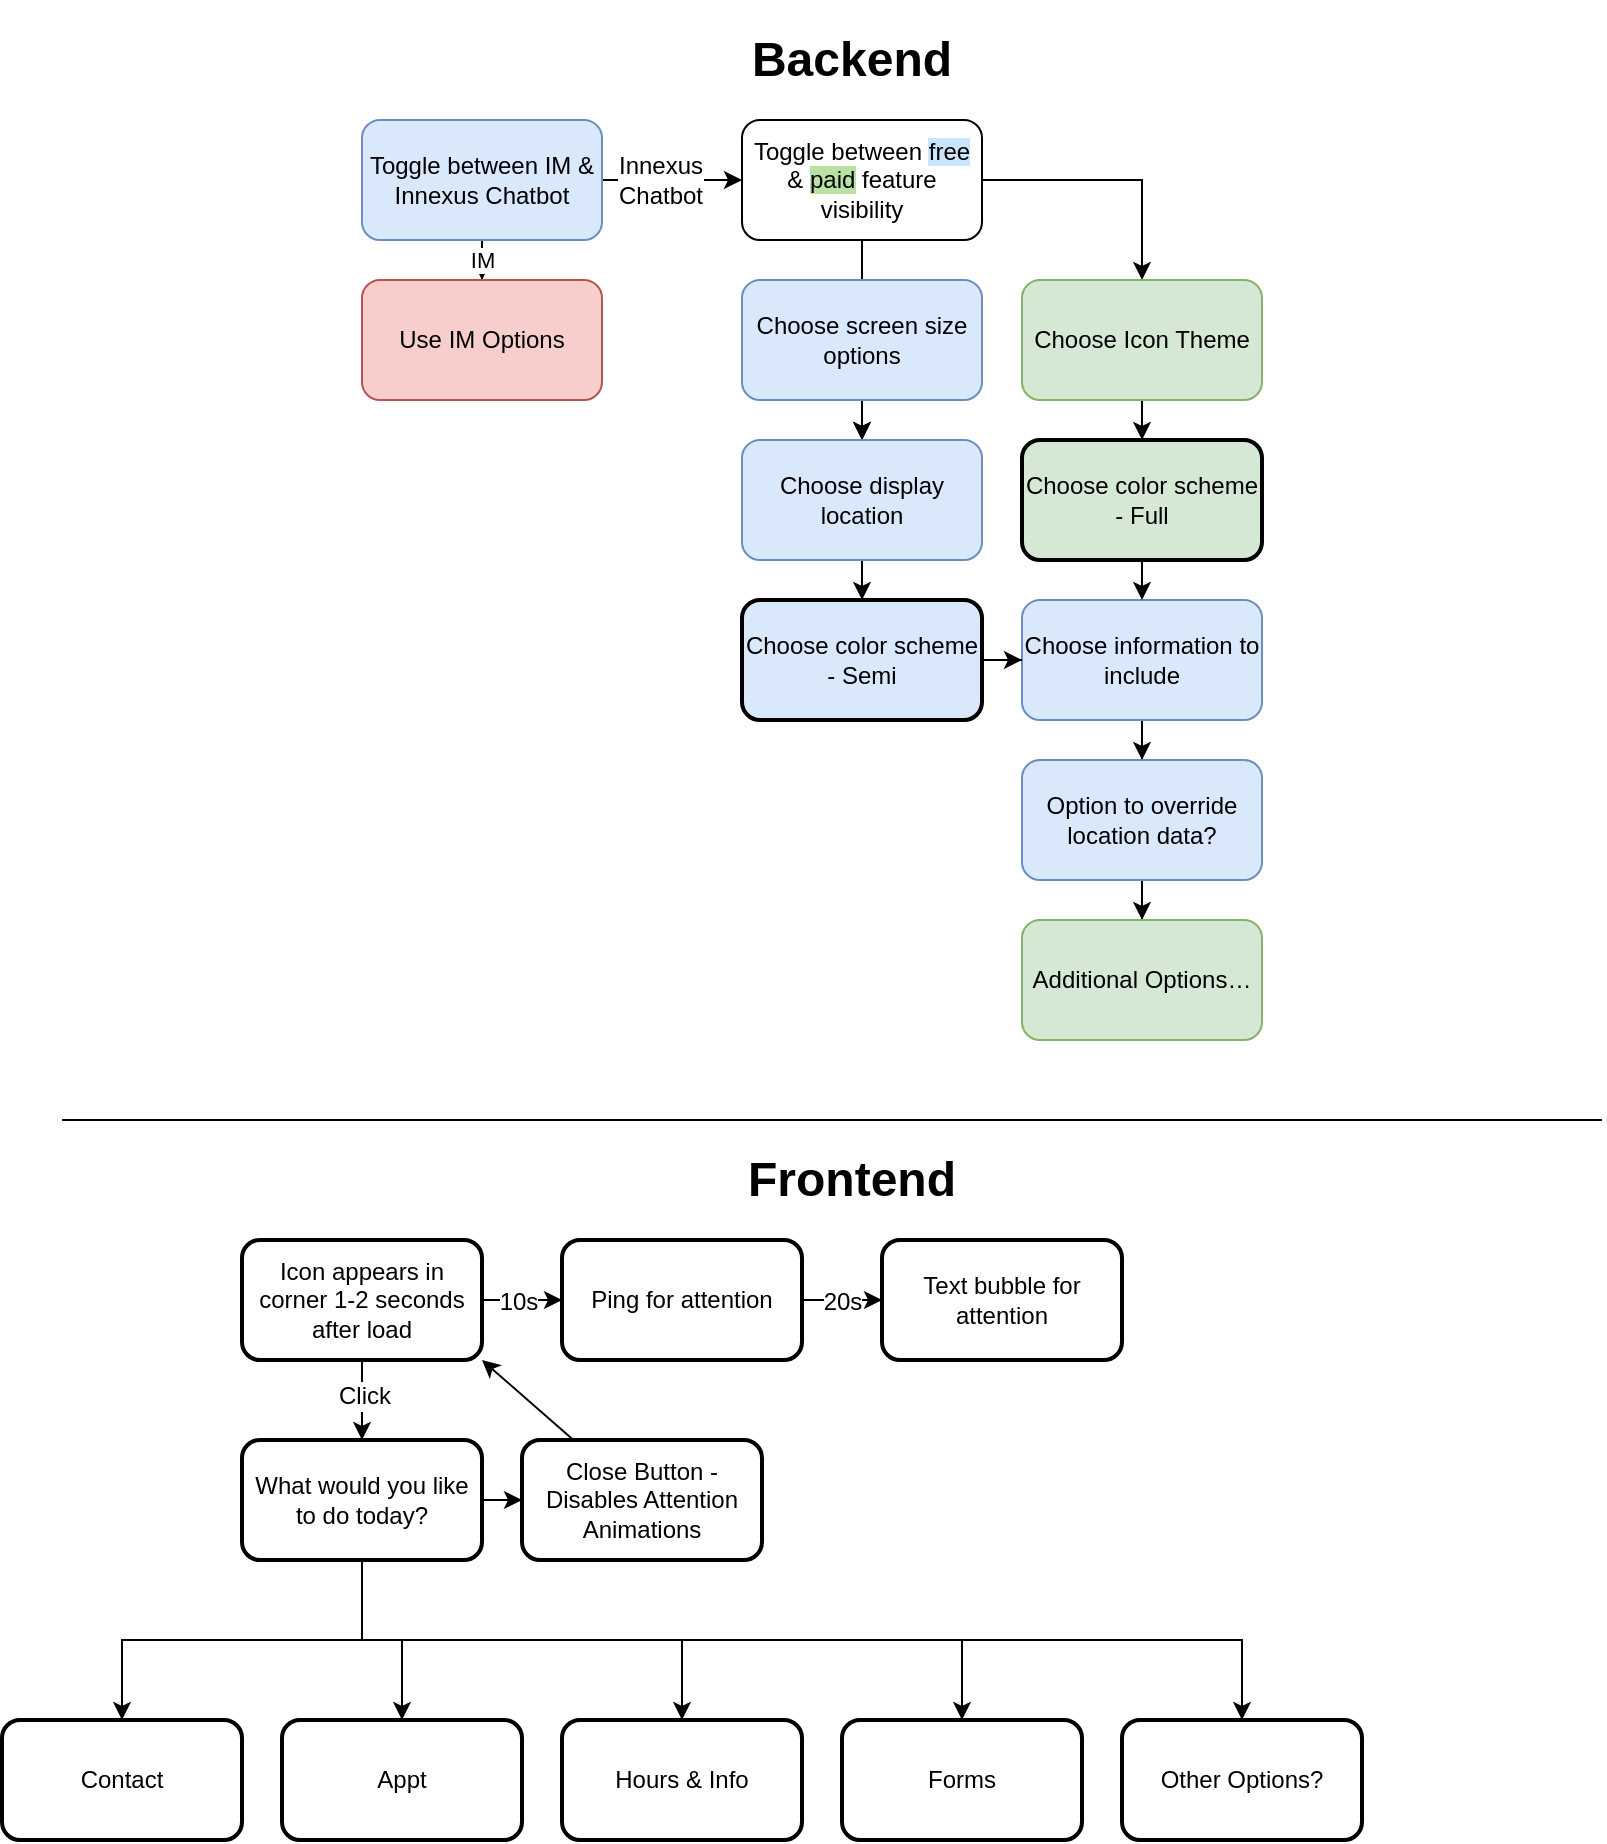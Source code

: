 <mxfile version="12.4.2" type="device" pages="1"><diagram id="rDeU2XvErjziWI5gBXWN" name="Page-1"><mxGraphModel dx="974" dy="750" grid="1" gridSize="10" guides="1" tooltips="1" connect="1" arrows="1" fold="1" page="1" pageScale="1" pageWidth="850" pageHeight="1100" math="0" shadow="0"><root><mxCell id="0"/><mxCell id="1" parent="0"/><mxCell id="k18vnh1BJ5BHjsn3ynCF-3" value="IM" style="edgeStyle=orthogonalEdgeStyle;rounded=0;orthogonalLoop=1;jettySize=auto;html=1;" edge="1" parent="1" source="k18vnh1BJ5BHjsn3ynCF-1" target="k18vnh1BJ5BHjsn3ynCF-2"><mxGeometry relative="1" as="geometry"/></mxCell><mxCell id="k18vnh1BJ5BHjsn3ynCF-5" value="" style="edgeStyle=orthogonalEdgeStyle;rounded=0;orthogonalLoop=1;jettySize=auto;html=1;" edge="1" parent="1" source="k18vnh1BJ5BHjsn3ynCF-1" target="k18vnh1BJ5BHjsn3ynCF-4"><mxGeometry relative="1" as="geometry"/></mxCell><mxCell id="k18vnh1BJ5BHjsn3ynCF-6" value="Innexus&lt;br&gt;Chatbot" style="text;html=1;align=center;verticalAlign=middle;resizable=0;points=[];;labelBackgroundColor=#ffffff;" vertex="1" connectable="0" parent="k18vnh1BJ5BHjsn3ynCF-5"><mxGeometry x="-0.175" relative="1" as="geometry"><mxPoint as="offset"/></mxGeometry></mxCell><mxCell id="k18vnh1BJ5BHjsn3ynCF-1" value="Toggle between IM &amp;amp; Innexus Chatbot" style="rounded=1;whiteSpace=wrap;html=1;fillColor=#dae8fc;strokeColor=#6c8ebf;" vertex="1" parent="1"><mxGeometry x="190" y="60" width="120" height="60" as="geometry"/></mxCell><mxCell id="k18vnh1BJ5BHjsn3ynCF-8" value="" style="edgeStyle=orthogonalEdgeStyle;rounded=0;orthogonalLoop=1;jettySize=auto;html=1;" edge="1" parent="1" source="k18vnh1BJ5BHjsn3ynCF-4" target="k18vnh1BJ5BHjsn3ynCF-7"><mxGeometry relative="1" as="geometry"/></mxCell><mxCell id="k18vnh1BJ5BHjsn3ynCF-9" value="" style="edgeStyle=orthogonalEdgeStyle;rounded=0;orthogonalLoop=1;jettySize=auto;html=1;" edge="1" parent="1" source="k18vnh1BJ5BHjsn3ynCF-4" target="k18vnh1BJ5BHjsn3ynCF-7"><mxGeometry relative="1" as="geometry"/></mxCell><mxCell id="k18vnh1BJ5BHjsn3ynCF-20" style="edgeStyle=orthogonalEdgeStyle;rounded=0;orthogonalLoop=1;jettySize=auto;html=1;" edge="1" parent="1" source="k18vnh1BJ5BHjsn3ynCF-4" target="k18vnh1BJ5BHjsn3ynCF-18"><mxGeometry relative="1" as="geometry"/></mxCell><mxCell id="k18vnh1BJ5BHjsn3ynCF-4" value="Toggle between &lt;span style=&quot;background-color: rgb(204 , 229 , 255)&quot;&gt;free&lt;/span&gt; &amp;amp; &lt;span style=&quot;background-color: rgb(185 , 224 , 165)&quot;&gt;paid&lt;/span&gt; feature visibility" style="rounded=1;whiteSpace=wrap;html=1;" vertex="1" parent="1"><mxGeometry x="380" y="60" width="120" height="60" as="geometry"/></mxCell><mxCell id="k18vnh1BJ5BHjsn3ynCF-21" style="edgeStyle=orthogonalEdgeStyle;rounded=0;orthogonalLoop=1;jettySize=auto;html=1;" edge="1" parent="1" source="k18vnh1BJ5BHjsn3ynCF-7" target="k18vnh1BJ5BHjsn3ynCF-19"><mxGeometry relative="1" as="geometry"/></mxCell><mxCell id="k18vnh1BJ5BHjsn3ynCF-7" value="Choose display location" style="rounded=1;whiteSpace=wrap;html=1;fillColor=#dae8fc;strokeColor=#6c8ebf;" vertex="1" parent="1"><mxGeometry x="380" y="220" width="120" height="60" as="geometry"/></mxCell><mxCell id="k18vnh1BJ5BHjsn3ynCF-16" value="" style="edgeStyle=orthogonalEdgeStyle;rounded=0;orthogonalLoop=1;jettySize=auto;html=1;" edge="1" parent="1" source="k18vnh1BJ5BHjsn3ynCF-13" target="k18vnh1BJ5BHjsn3ynCF-15"><mxGeometry relative="1" as="geometry"/></mxCell><mxCell id="k18vnh1BJ5BHjsn3ynCF-13" value="Choose information to include" style="rounded=1;whiteSpace=wrap;html=1;fillColor=#dae8fc;strokeColor=#6c8ebf;" vertex="1" parent="1"><mxGeometry x="520" y="300" width="120" height="60" as="geometry"/></mxCell><mxCell id="k18vnh1BJ5BHjsn3ynCF-33" value="" style="edgeStyle=orthogonalEdgeStyle;rounded=0;orthogonalLoop=1;jettySize=auto;html=1;" edge="1" parent="1" source="k18vnh1BJ5BHjsn3ynCF-15" target="k18vnh1BJ5BHjsn3ynCF-32"><mxGeometry relative="1" as="geometry"/></mxCell><mxCell id="k18vnh1BJ5BHjsn3ynCF-15" value="Option to override location data?" style="rounded=1;whiteSpace=wrap;html=1;fillColor=#dae8fc;strokeColor=#6c8ebf;" vertex="1" parent="1"><mxGeometry x="520" y="380" width="120" height="60" as="geometry"/></mxCell><mxCell id="k18vnh1BJ5BHjsn3ynCF-32" value="Additional Options…" style="rounded=1;whiteSpace=wrap;html=1;fillColor=#d5e8d4;strokeColor=#82b366;" vertex="1" parent="1"><mxGeometry x="520" y="460" width="120" height="60" as="geometry"/></mxCell><mxCell id="k18vnh1BJ5BHjsn3ynCF-2" value="Use IM Options" style="rounded=1;whiteSpace=wrap;html=1;fillColor=#f8cecc;strokeColor=#b85450;" vertex="1" parent="1"><mxGeometry x="190" y="140" width="120" height="60" as="geometry"/></mxCell><mxCell id="k18vnh1BJ5BHjsn3ynCF-10" value="Choose screen size options" style="rounded=1;whiteSpace=wrap;html=1;fillColor=#dae8fc;strokeColor=#6c8ebf;" vertex="1" parent="1"><mxGeometry x="380" y="140" width="120" height="60" as="geometry"/></mxCell><mxCell id="k18vnh1BJ5BHjsn3ynCF-23" style="edgeStyle=orthogonalEdgeStyle;rounded=0;orthogonalLoop=1;jettySize=auto;html=1;" edge="1" parent="1" source="k18vnh1BJ5BHjsn3ynCF-18" target="k18vnh1BJ5BHjsn3ynCF-22"><mxGeometry relative="1" as="geometry"/></mxCell><mxCell id="k18vnh1BJ5BHjsn3ynCF-18" value="Choose Icon Theme" style="rounded=1;whiteSpace=wrap;html=1;fillColor=#d5e8d4;strokeColor=#82b366;" vertex="1" parent="1"><mxGeometry x="520" y="140" width="120" height="60" as="geometry"/></mxCell><mxCell id="k18vnh1BJ5BHjsn3ynCF-31" style="edgeStyle=orthogonalEdgeStyle;rounded=0;orthogonalLoop=1;jettySize=auto;html=1;" edge="1" parent="1" source="k18vnh1BJ5BHjsn3ynCF-19" target="k18vnh1BJ5BHjsn3ynCF-13"><mxGeometry relative="1" as="geometry"/></mxCell><mxCell id="k18vnh1BJ5BHjsn3ynCF-19" value="Choose color scheme -&amp;nbsp;Semi" style="rounded=1;whiteSpace=wrap;html=1;fillColor=#dae8fc;strokeColor=#000000;strokeWidth=2;" vertex="1" parent="1"><mxGeometry x="380" y="300" width="120" height="60" as="geometry"/></mxCell><mxCell id="k18vnh1BJ5BHjsn3ynCF-27" style="edgeStyle=orthogonalEdgeStyle;rounded=0;orthogonalLoop=1;jettySize=auto;html=1;" edge="1" parent="1" source="k18vnh1BJ5BHjsn3ynCF-22" target="k18vnh1BJ5BHjsn3ynCF-13"><mxGeometry relative="1" as="geometry"><Array as="points"><mxPoint x="580" y="330"/><mxPoint x="520" y="330"/></Array></mxGeometry></mxCell><mxCell id="k18vnh1BJ5BHjsn3ynCF-22" value="Choose color scheme - Full" style="rounded=1;whiteSpace=wrap;html=1;fillColor=#d5e8d4;strokeColor=#000000;strokeWidth=2;" vertex="1" parent="1"><mxGeometry x="520" y="220" width="120" height="60" as="geometry"/></mxCell><mxCell id="k18vnh1BJ5BHjsn3ynCF-34" value="" style="endArrow=none;html=1;" edge="1" parent="1"><mxGeometry width="50" height="50" relative="1" as="geometry"><mxPoint x="40" y="560" as="sourcePoint"/><mxPoint x="810" y="560" as="targetPoint"/></mxGeometry></mxCell><mxCell id="k18vnh1BJ5BHjsn3ynCF-35" value="&lt;h1&gt;Backend&lt;/h1&gt;" style="text;html=1;strokeColor=none;fillColor=none;spacing=5;spacingTop=-20;whiteSpace=wrap;overflow=hidden;rounded=0;align=center;" vertex="1" parent="1"><mxGeometry x="340" y="10" width="190" height="30" as="geometry"/></mxCell><mxCell id="k18vnh1BJ5BHjsn3ynCF-36" value="&lt;h1&gt;Frontend&lt;/h1&gt;" style="text;html=1;strokeColor=none;fillColor=none;spacing=5;spacingTop=-20;whiteSpace=wrap;overflow=hidden;rounded=0;align=center;" vertex="1" parent="1"><mxGeometry x="340" y="570" width="190" height="30" as="geometry"/></mxCell><mxCell id="k18vnh1BJ5BHjsn3ynCF-39" value="" style="edgeStyle=orthogonalEdgeStyle;rounded=0;orthogonalLoop=1;jettySize=auto;html=1;" edge="1" parent="1" source="k18vnh1BJ5BHjsn3ynCF-37" target="k18vnh1BJ5BHjsn3ynCF-38"><mxGeometry relative="1" as="geometry"/></mxCell><mxCell id="k18vnh1BJ5BHjsn3ynCF-40" value="10s" style="text;html=1;align=center;verticalAlign=middle;resizable=0;points=[];;labelBackgroundColor=#ffffff;" vertex="1" connectable="0" parent="k18vnh1BJ5BHjsn3ynCF-39"><mxGeometry x="-0.1" y="-1" relative="1" as="geometry"><mxPoint as="offset"/></mxGeometry></mxCell><mxCell id="k18vnh1BJ5BHjsn3ynCF-45" value="" style="edgeStyle=orthogonalEdgeStyle;rounded=0;orthogonalLoop=1;jettySize=auto;html=1;" edge="1" parent="1" source="k18vnh1BJ5BHjsn3ynCF-37" target="k18vnh1BJ5BHjsn3ynCF-44"><mxGeometry relative="1" as="geometry"/></mxCell><mxCell id="k18vnh1BJ5BHjsn3ynCF-46" value="Click" style="text;html=1;align=center;verticalAlign=middle;resizable=0;points=[];;labelBackgroundColor=#ffffff;" vertex="1" connectable="0" parent="k18vnh1BJ5BHjsn3ynCF-45"><mxGeometry x="-0.1" y="1" relative="1" as="geometry"><mxPoint as="offset"/></mxGeometry></mxCell><mxCell id="k18vnh1BJ5BHjsn3ynCF-37" value="Icon appears in corner 1-2 seconds after load" style="rounded=1;whiteSpace=wrap;html=1;strokeColor=#000000;strokeWidth=2;" vertex="1" parent="1"><mxGeometry x="130" y="620" width="120" height="60" as="geometry"/></mxCell><mxCell id="k18vnh1BJ5BHjsn3ynCF-48" value="" style="edgeStyle=orthogonalEdgeStyle;rounded=0;orthogonalLoop=1;jettySize=auto;html=1;" edge="1" parent="1" source="k18vnh1BJ5BHjsn3ynCF-44" target="k18vnh1BJ5BHjsn3ynCF-47"><mxGeometry relative="1" as="geometry"/></mxCell><mxCell id="k18vnh1BJ5BHjsn3ynCF-50" style="edgeStyle=orthogonalEdgeStyle;rounded=0;orthogonalLoop=1;jettySize=auto;html=1;" edge="1" parent="1" source="k18vnh1BJ5BHjsn3ynCF-44" target="k18vnh1BJ5BHjsn3ynCF-49"><mxGeometry relative="1" as="geometry"/></mxCell><mxCell id="k18vnh1BJ5BHjsn3ynCF-52" style="edgeStyle=orthogonalEdgeStyle;rounded=0;orthogonalLoop=1;jettySize=auto;html=1;" edge="1" parent="1" source="k18vnh1BJ5BHjsn3ynCF-44" target="k18vnh1BJ5BHjsn3ynCF-51"><mxGeometry relative="1" as="geometry"><Array as="points"><mxPoint x="190" y="820"/><mxPoint x="350" y="820"/></Array></mxGeometry></mxCell><mxCell id="k18vnh1BJ5BHjsn3ynCF-54" style="edgeStyle=orthogonalEdgeStyle;rounded=0;orthogonalLoop=1;jettySize=auto;html=1;" edge="1" parent="1" source="k18vnh1BJ5BHjsn3ynCF-44" target="k18vnh1BJ5BHjsn3ynCF-53"><mxGeometry relative="1" as="geometry"><Array as="points"><mxPoint x="190" y="820"/><mxPoint x="490" y="820"/></Array></mxGeometry></mxCell><mxCell id="k18vnh1BJ5BHjsn3ynCF-56" style="edgeStyle=orthogonalEdgeStyle;rounded=0;orthogonalLoop=1;jettySize=auto;html=1;" edge="1" parent="1" source="k18vnh1BJ5BHjsn3ynCF-44" target="k18vnh1BJ5BHjsn3ynCF-55"><mxGeometry relative="1" as="geometry"><Array as="points"><mxPoint x="190" y="820"/><mxPoint x="630" y="820"/></Array></mxGeometry></mxCell><mxCell id="k18vnh1BJ5BHjsn3ynCF-59" value="" style="edgeStyle=orthogonalEdgeStyle;rounded=0;orthogonalLoop=1;jettySize=auto;html=1;" edge="1" parent="1" source="k18vnh1BJ5BHjsn3ynCF-44" target="k18vnh1BJ5BHjsn3ynCF-58"><mxGeometry relative="1" as="geometry"/></mxCell><mxCell id="k18vnh1BJ5BHjsn3ynCF-44" value="What would you like to do today?" style="rounded=1;whiteSpace=wrap;html=1;strokeColor=#000000;strokeWidth=2;" vertex="1" parent="1"><mxGeometry x="130" y="720" width="120" height="60" as="geometry"/></mxCell><mxCell id="k18vnh1BJ5BHjsn3ynCF-61" style="edgeStyle=none;rounded=0;orthogonalLoop=1;jettySize=auto;html=1;entryX=1;entryY=1;entryDx=0;entryDy=0;" edge="1" parent="1" source="k18vnh1BJ5BHjsn3ynCF-58" target="k18vnh1BJ5BHjsn3ynCF-37"><mxGeometry relative="1" as="geometry"/></mxCell><mxCell id="k18vnh1BJ5BHjsn3ynCF-58" value="Close Button - Disables Attention Animations" style="rounded=1;whiteSpace=wrap;html=1;strokeColor=#000000;strokeWidth=2;" vertex="1" parent="1"><mxGeometry x="270" y="720" width="120" height="60" as="geometry"/></mxCell><mxCell id="k18vnh1BJ5BHjsn3ynCF-47" value="Contact" style="rounded=1;whiteSpace=wrap;html=1;strokeColor=#000000;strokeWidth=2;" vertex="1" parent="1"><mxGeometry x="10" y="860" width="120" height="60" as="geometry"/></mxCell><mxCell id="k18vnh1BJ5BHjsn3ynCF-42" value="" style="edgeStyle=orthogonalEdgeStyle;rounded=0;orthogonalLoop=1;jettySize=auto;html=1;" edge="1" parent="1" source="k18vnh1BJ5BHjsn3ynCF-38" target="k18vnh1BJ5BHjsn3ynCF-41"><mxGeometry relative="1" as="geometry"/></mxCell><mxCell id="k18vnh1BJ5BHjsn3ynCF-43" value="20s" style="text;html=1;align=center;verticalAlign=middle;resizable=0;points=[];;labelBackgroundColor=#ffffff;" vertex="1" connectable="0" parent="k18vnh1BJ5BHjsn3ynCF-42"><mxGeometry x="-0.025" y="-1" relative="1" as="geometry"><mxPoint as="offset"/></mxGeometry></mxCell><mxCell id="k18vnh1BJ5BHjsn3ynCF-38" value="Ping for attention" style="rounded=1;whiteSpace=wrap;html=1;strokeColor=#000000;strokeWidth=2;" vertex="1" parent="1"><mxGeometry x="290" y="620" width="120" height="60" as="geometry"/></mxCell><mxCell id="k18vnh1BJ5BHjsn3ynCF-41" value="Text bubble for attention" style="rounded=1;whiteSpace=wrap;html=1;strokeColor=#000000;strokeWidth=2;" vertex="1" parent="1"><mxGeometry x="450" y="620" width="120" height="60" as="geometry"/></mxCell><mxCell id="k18vnh1BJ5BHjsn3ynCF-49" value="Appt" style="rounded=1;whiteSpace=wrap;html=1;strokeColor=#000000;strokeWidth=2;" vertex="1" parent="1"><mxGeometry x="150" y="860" width="120" height="60" as="geometry"/></mxCell><mxCell id="k18vnh1BJ5BHjsn3ynCF-51" value="Hours &amp;amp; Info" style="rounded=1;whiteSpace=wrap;html=1;strokeColor=#000000;strokeWidth=2;" vertex="1" parent="1"><mxGeometry x="290" y="860" width="120" height="60" as="geometry"/></mxCell><mxCell id="k18vnh1BJ5BHjsn3ynCF-53" value="Forms" style="rounded=1;whiteSpace=wrap;html=1;strokeColor=#000000;strokeWidth=2;" vertex="1" parent="1"><mxGeometry x="430" y="860" width="120" height="60" as="geometry"/></mxCell><mxCell id="k18vnh1BJ5BHjsn3ynCF-55" value="Other Options?" style="rounded=1;whiteSpace=wrap;html=1;strokeColor=#000000;strokeWidth=2;" vertex="1" parent="1"><mxGeometry x="570" y="860" width="120" height="60" as="geometry"/></mxCell></root></mxGraphModel></diagram></mxfile>